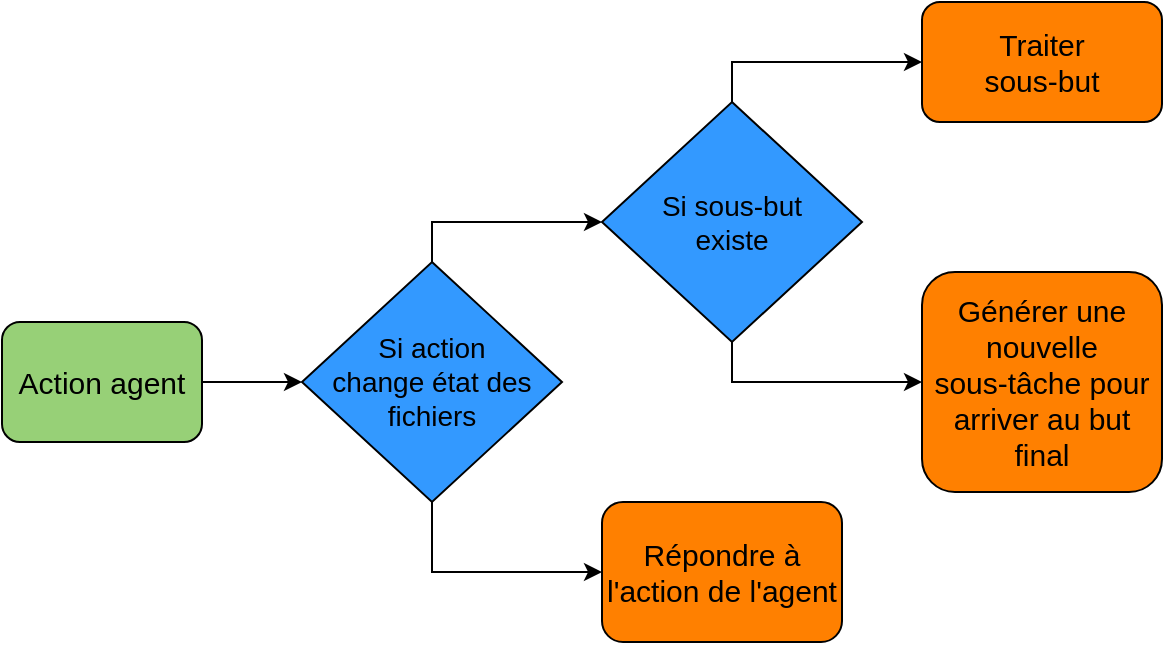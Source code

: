 <mxfile version="10.6.8" type="device"><diagram id="lExLXjc1cdtKiexNxYVn" name="Page-1"><mxGraphModel dx="1074" dy="569" grid="1" gridSize="10" guides="1" tooltips="1" connect="1" arrows="1" fold="1" page="1" pageScale="1" pageWidth="850" pageHeight="1100" math="0" shadow="0"><root><mxCell id="0"/><mxCell id="1" parent="0"/><mxCell id="gBONUCXfuuOxTCACP9RK-54" style="edgeStyle=orthogonalEdgeStyle;rounded=0;orthogonalLoop=1;jettySize=auto;html=1;exitX=1;exitY=0.5;exitDx=0;exitDy=0;" edge="1" parent="1" source="gBONUCXfuuOxTCACP9RK-41" target="gBONUCXfuuOxTCACP9RK-48"><mxGeometry relative="1" as="geometry"/></mxCell><mxCell id="gBONUCXfuuOxTCACP9RK-41" value="&lt;font style=&quot;font-size: 15px&quot;&gt;Action agent&lt;/font&gt;" style="rounded=1;whiteSpace=wrap;html=1;strokeColor=#000000;fillColor=#97D077;" vertex="1" parent="1"><mxGeometry x="170" y="210" width="100" height="60" as="geometry"/></mxCell><mxCell id="gBONUCXfuuOxTCACP9RK-45" style="edgeStyle=orthogonalEdgeStyle;rounded=0;orthogonalLoop=1;jettySize=auto;html=1;exitX=0.5;exitY=0;exitDx=0;exitDy=0;entryX=0;entryY=0.5;entryDx=0;entryDy=0;" edge="1" parent="1" source="gBONUCXfuuOxTCACP9RK-42" target="gBONUCXfuuOxTCACP9RK-44"><mxGeometry relative="1" as="geometry"/></mxCell><mxCell id="gBONUCXfuuOxTCACP9RK-52" style="edgeStyle=orthogonalEdgeStyle;rounded=0;orthogonalLoop=1;jettySize=auto;html=1;exitX=0.5;exitY=1;exitDx=0;exitDy=0;entryX=0;entryY=0.5;entryDx=0;entryDy=0;" edge="1" parent="1" source="gBONUCXfuuOxTCACP9RK-42" target="gBONUCXfuuOxTCACP9RK-51"><mxGeometry relative="1" as="geometry"/></mxCell><mxCell id="gBONUCXfuuOxTCACP9RK-42" value="&lt;div style=&quot;font-size: 14px&quot;&gt;&lt;font style=&quot;font-size: 14px&quot;&gt;Si sous-but&lt;/font&gt;&lt;/div&gt;&lt;div style=&quot;font-size: 14px&quot;&gt;&lt;font style=&quot;font-size: 14px&quot;&gt;existe&lt;br&gt;&lt;/font&gt;&lt;/div&gt;" style="rhombus;whiteSpace=wrap;html=1;strokeColor=#000000;fillColor=#3399FF;" vertex="1" parent="1"><mxGeometry x="470" y="100" width="130" height="120" as="geometry"/></mxCell><mxCell id="gBONUCXfuuOxTCACP9RK-44" value="&lt;div style=&quot;font-size: 15px&quot;&gt;&lt;font style=&quot;font-size: 15px&quot;&gt;Traiter &lt;br&gt;&lt;/font&gt;&lt;/div&gt;&lt;div style=&quot;font-size: 15px&quot;&gt;&lt;font style=&quot;font-size: 15px&quot;&gt;sous-but&lt;br&gt;&lt;/font&gt;&lt;/div&gt;" style="rounded=1;whiteSpace=wrap;html=1;strokeColor=#000000;fillColor=#FF8000;" vertex="1" parent="1"><mxGeometry x="630" y="50" width="120" height="60" as="geometry"/></mxCell><mxCell id="gBONUCXfuuOxTCACP9RK-46" value="&lt;div style=&quot;font-size: 15px&quot;&gt;&lt;font style=&quot;font-size: 15px&quot;&gt;Répondre à l'action de l'agent&lt;br&gt;&lt;/font&gt;&lt;/div&gt;" style="rounded=1;whiteSpace=wrap;html=1;strokeColor=#000000;fillColor=#FF8000;" vertex="1" parent="1"><mxGeometry x="470" y="300" width="120" height="70" as="geometry"/></mxCell><mxCell id="gBONUCXfuuOxTCACP9RK-50" style="edgeStyle=orthogonalEdgeStyle;rounded=0;orthogonalLoop=1;jettySize=auto;html=1;exitX=0.5;exitY=0;exitDx=0;exitDy=0;entryX=0;entryY=0.5;entryDx=0;entryDy=0;" edge="1" parent="1" source="gBONUCXfuuOxTCACP9RK-48" target="gBONUCXfuuOxTCACP9RK-42"><mxGeometry relative="1" as="geometry"/></mxCell><mxCell id="gBONUCXfuuOxTCACP9RK-53" style="edgeStyle=orthogonalEdgeStyle;rounded=0;orthogonalLoop=1;jettySize=auto;html=1;exitX=0.5;exitY=1;exitDx=0;exitDy=0;entryX=0;entryY=0.5;entryDx=0;entryDy=0;" edge="1" parent="1" source="gBONUCXfuuOxTCACP9RK-48" target="gBONUCXfuuOxTCACP9RK-46"><mxGeometry relative="1" as="geometry"/></mxCell><mxCell id="gBONUCXfuuOxTCACP9RK-48" value="&lt;div style=&quot;font-size: 14px&quot;&gt;&lt;font style=&quot;font-size: 14px&quot;&gt;Si action &lt;br&gt;&lt;/font&gt;&lt;/div&gt;&lt;div style=&quot;font-size: 14px&quot;&gt;&lt;font style=&quot;font-size: 14px&quot;&gt;change état des &lt;br&gt;&lt;/font&gt;&lt;/div&gt;&lt;div style=&quot;font-size: 14px&quot;&gt;&lt;font style=&quot;font-size: 14px&quot;&gt;fichiers&lt;/font&gt;&lt;br&gt;&lt;/div&gt;" style="rhombus;whiteSpace=wrap;html=1;strokeColor=#000000;fillColor=#3399FF;" vertex="1" parent="1"><mxGeometry x="320" y="180" width="130" height="120" as="geometry"/></mxCell><mxCell id="gBONUCXfuuOxTCACP9RK-51" value="&lt;div style=&quot;font-size: 15px&quot;&gt;&lt;font style=&quot;font-size: 15px&quot;&gt;Générer une &lt;br&gt;&lt;/font&gt;&lt;/div&gt;&lt;div style=&quot;font-size: 15px&quot;&gt;&lt;font style=&quot;font-size: 15px&quot;&gt;nouvelle &lt;br&gt;&lt;/font&gt;&lt;/div&gt;&lt;div style=&quot;font-size: 15px&quot;&gt;&lt;font style=&quot;font-size: 15px&quot;&gt;sous-tâche&lt;/font&gt; pour arriver au but &lt;br&gt;&lt;/div&gt;&lt;div style=&quot;font-size: 15px&quot;&gt;final&lt;br&gt;&lt;/div&gt;" style="rounded=1;whiteSpace=wrap;html=1;strokeColor=#000000;fillColor=#FF8000;" vertex="1" parent="1"><mxGeometry x="630" y="185" width="120" height="110" as="geometry"/></mxCell></root></mxGraphModel></diagram></mxfile>
